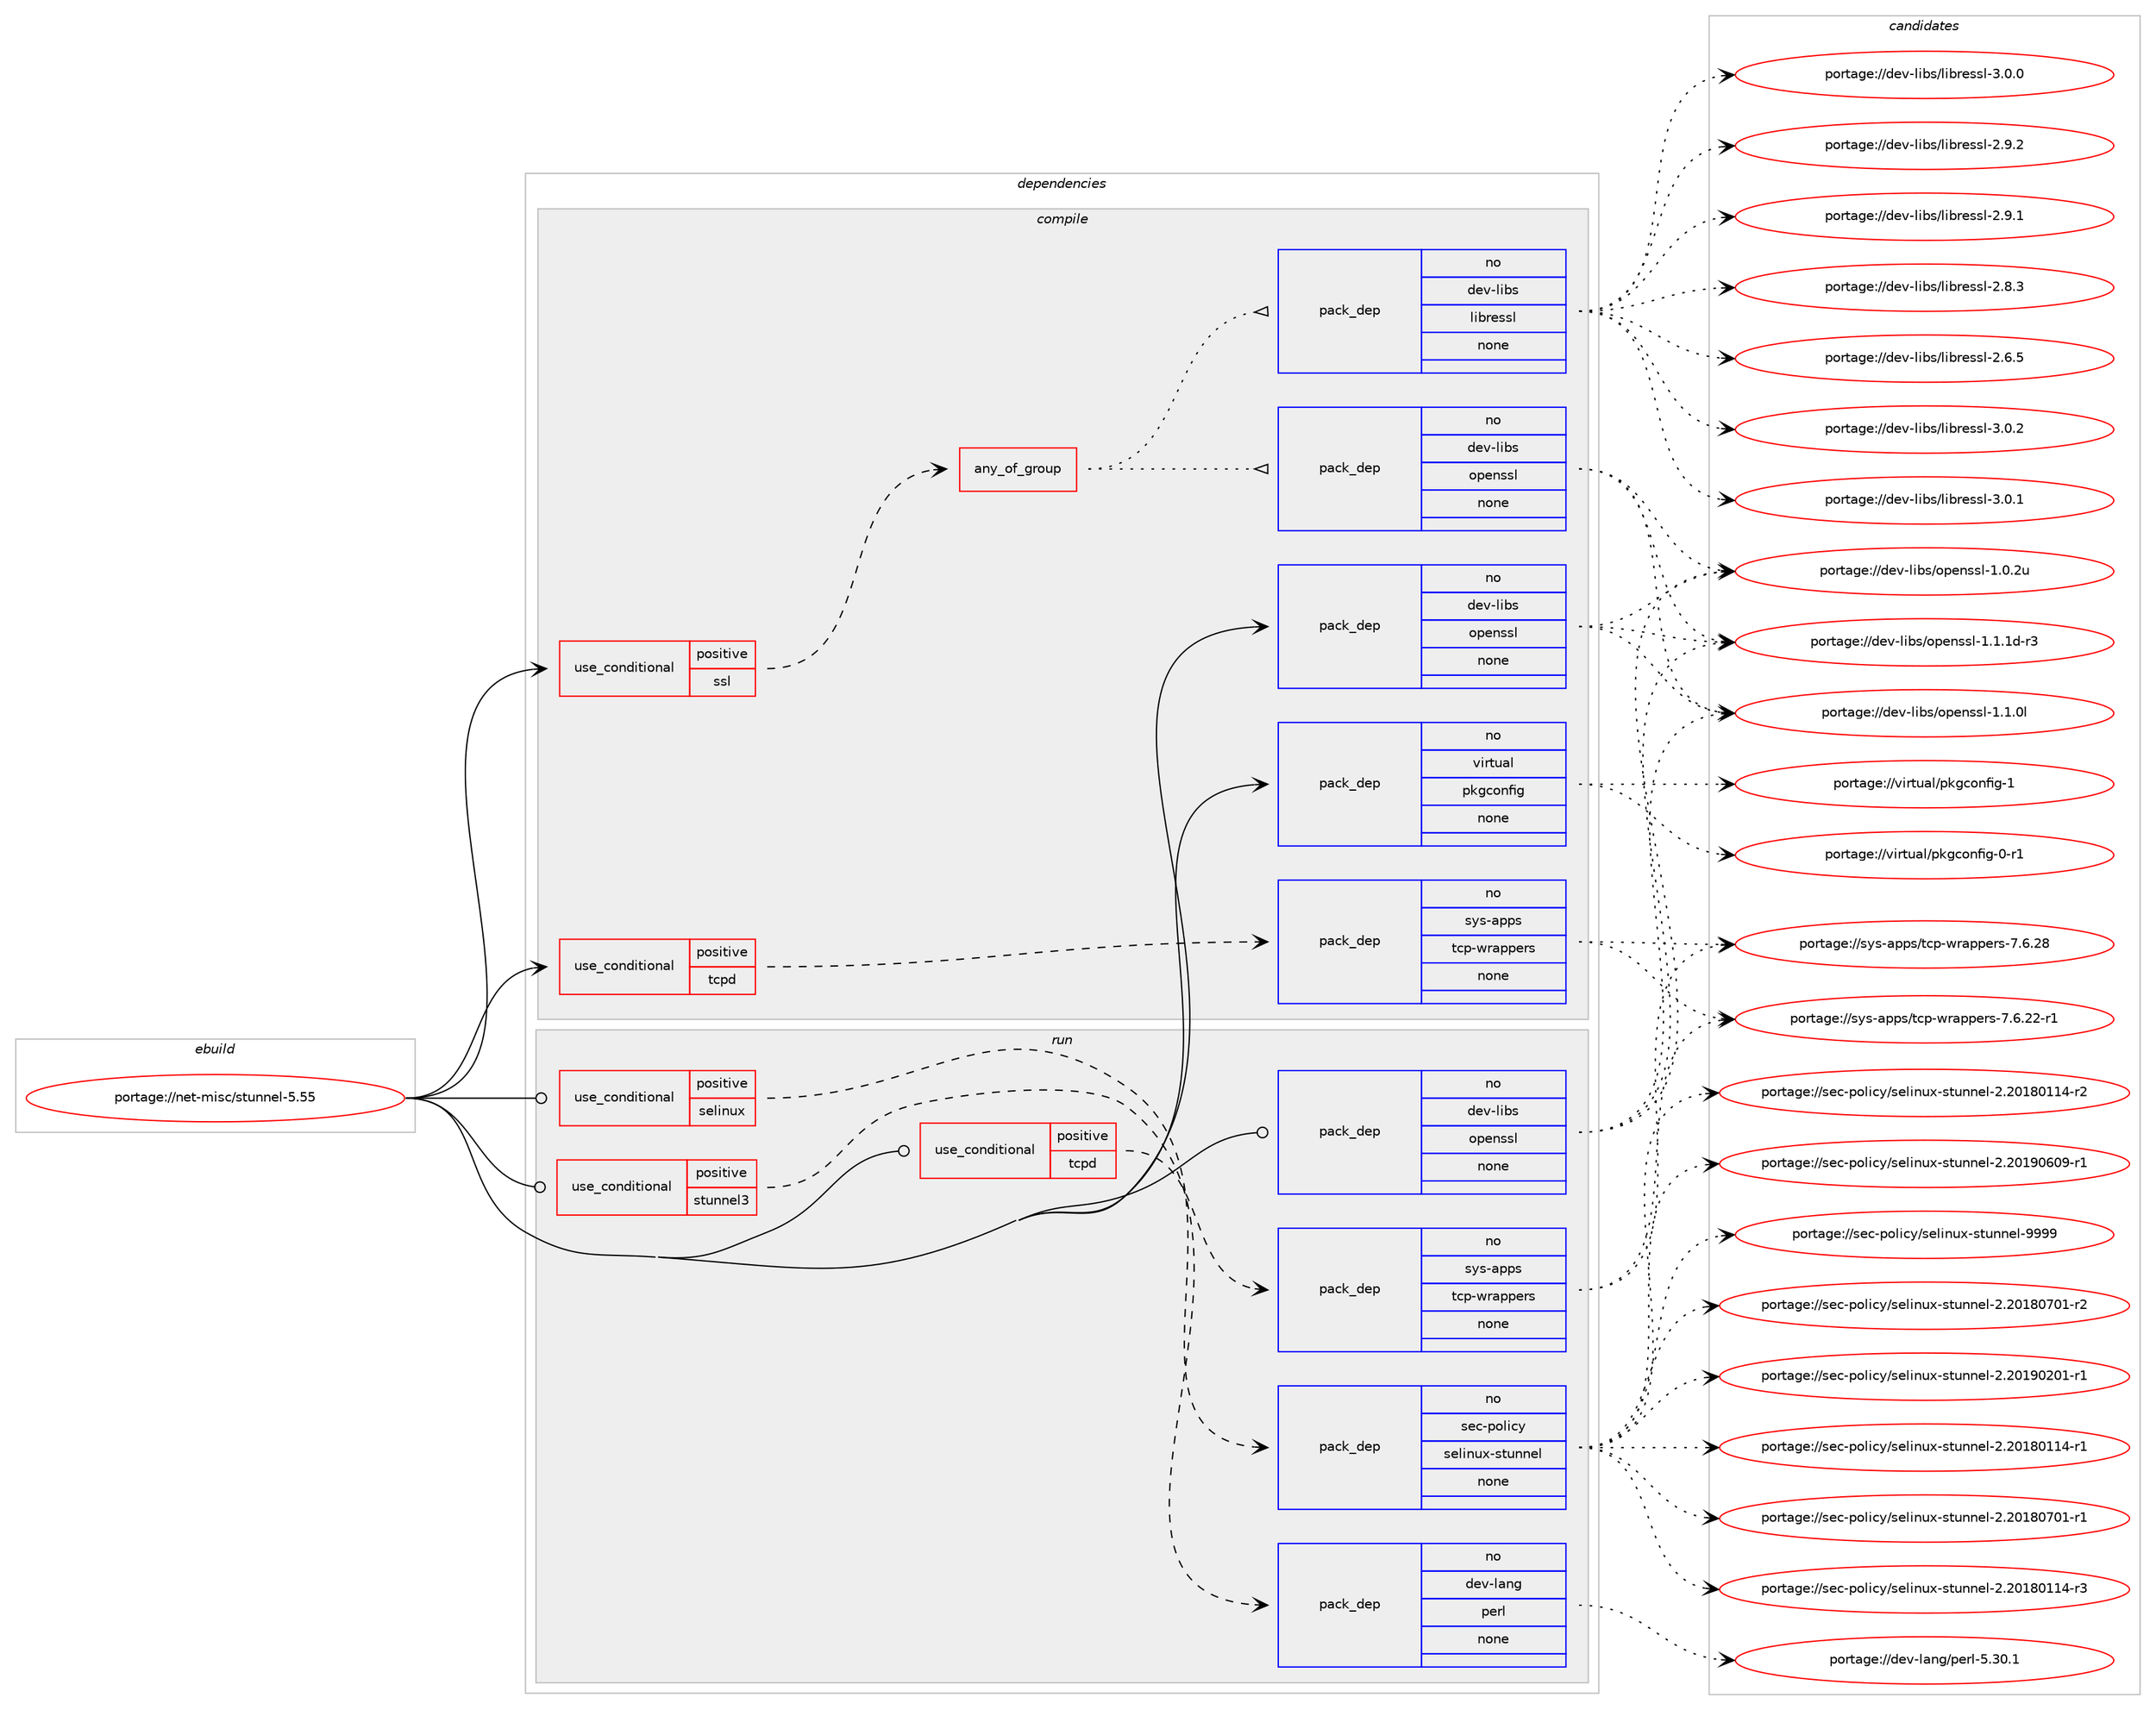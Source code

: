 digraph prolog {

# *************
# Graph options
# *************

newrank=true;
concentrate=true;
compound=true;
graph [rankdir=LR,fontname=Helvetica,fontsize=10,ranksep=1.5];#, ranksep=2.5, nodesep=0.2];
edge  [arrowhead=vee];
node  [fontname=Helvetica,fontsize=10];

# **********
# The ebuild
# **********

subgraph cluster_leftcol {
color=gray;
rank=same;
label=<<i>ebuild</i>>;
id [label="portage://net-misc/stunnel-5.55", color=red, width=4, href="../net-misc/stunnel-5.55.svg"];
}

# ****************
# The dependencies
# ****************

subgraph cluster_midcol {
color=gray;
label=<<i>dependencies</i>>;
subgraph cluster_compile {
fillcolor="#eeeeee";
style=filled;
label=<<i>compile</i>>;
subgraph cond24706 {
dependency120733 [label=<<TABLE BORDER="0" CELLBORDER="1" CELLSPACING="0" CELLPADDING="4"><TR><TD ROWSPAN="3" CELLPADDING="10">use_conditional</TD></TR><TR><TD>positive</TD></TR><TR><TD>ssl</TD></TR></TABLE>>, shape=none, color=red];
subgraph any1900 {
dependency120734 [label=<<TABLE BORDER="0" CELLBORDER="1" CELLSPACING="0" CELLPADDING="4"><TR><TD CELLPADDING="10">any_of_group</TD></TR></TABLE>>, shape=none, color=red];subgraph pack94024 {
dependency120735 [label=<<TABLE BORDER="0" CELLBORDER="1" CELLSPACING="0" CELLPADDING="4" WIDTH="220"><TR><TD ROWSPAN="6" CELLPADDING="30">pack_dep</TD></TR><TR><TD WIDTH="110">no</TD></TR><TR><TD>dev-libs</TD></TR><TR><TD>openssl</TD></TR><TR><TD>none</TD></TR><TR><TD></TD></TR></TABLE>>, shape=none, color=blue];
}
dependency120734:e -> dependency120735:w [weight=20,style="dotted",arrowhead="oinv"];
subgraph pack94025 {
dependency120736 [label=<<TABLE BORDER="0" CELLBORDER="1" CELLSPACING="0" CELLPADDING="4" WIDTH="220"><TR><TD ROWSPAN="6" CELLPADDING="30">pack_dep</TD></TR><TR><TD WIDTH="110">no</TD></TR><TR><TD>dev-libs</TD></TR><TR><TD>libressl</TD></TR><TR><TD>none</TD></TR><TR><TD></TD></TR></TABLE>>, shape=none, color=blue];
}
dependency120734:e -> dependency120736:w [weight=20,style="dotted",arrowhead="oinv"];
}
dependency120733:e -> dependency120734:w [weight=20,style="dashed",arrowhead="vee"];
}
id:e -> dependency120733:w [weight=20,style="solid",arrowhead="vee"];
subgraph cond24707 {
dependency120737 [label=<<TABLE BORDER="0" CELLBORDER="1" CELLSPACING="0" CELLPADDING="4"><TR><TD ROWSPAN="3" CELLPADDING="10">use_conditional</TD></TR><TR><TD>positive</TD></TR><TR><TD>tcpd</TD></TR></TABLE>>, shape=none, color=red];
subgraph pack94026 {
dependency120738 [label=<<TABLE BORDER="0" CELLBORDER="1" CELLSPACING="0" CELLPADDING="4" WIDTH="220"><TR><TD ROWSPAN="6" CELLPADDING="30">pack_dep</TD></TR><TR><TD WIDTH="110">no</TD></TR><TR><TD>sys-apps</TD></TR><TR><TD>tcp-wrappers</TD></TR><TR><TD>none</TD></TR><TR><TD></TD></TR></TABLE>>, shape=none, color=blue];
}
dependency120737:e -> dependency120738:w [weight=20,style="dashed",arrowhead="vee"];
}
id:e -> dependency120737:w [weight=20,style="solid",arrowhead="vee"];
subgraph pack94027 {
dependency120739 [label=<<TABLE BORDER="0" CELLBORDER="1" CELLSPACING="0" CELLPADDING="4" WIDTH="220"><TR><TD ROWSPAN="6" CELLPADDING="30">pack_dep</TD></TR><TR><TD WIDTH="110">no</TD></TR><TR><TD>dev-libs</TD></TR><TR><TD>openssl</TD></TR><TR><TD>none</TD></TR><TR><TD></TD></TR></TABLE>>, shape=none, color=blue];
}
id:e -> dependency120739:w [weight=20,style="solid",arrowhead="vee"];
subgraph pack94028 {
dependency120740 [label=<<TABLE BORDER="0" CELLBORDER="1" CELLSPACING="0" CELLPADDING="4" WIDTH="220"><TR><TD ROWSPAN="6" CELLPADDING="30">pack_dep</TD></TR><TR><TD WIDTH="110">no</TD></TR><TR><TD>virtual</TD></TR><TR><TD>pkgconfig</TD></TR><TR><TD>none</TD></TR><TR><TD></TD></TR></TABLE>>, shape=none, color=blue];
}
id:e -> dependency120740:w [weight=20,style="solid",arrowhead="vee"];
}
subgraph cluster_compileandrun {
fillcolor="#eeeeee";
style=filled;
label=<<i>compile and run</i>>;
}
subgraph cluster_run {
fillcolor="#eeeeee";
style=filled;
label=<<i>run</i>>;
subgraph cond24708 {
dependency120741 [label=<<TABLE BORDER="0" CELLBORDER="1" CELLSPACING="0" CELLPADDING="4"><TR><TD ROWSPAN="3" CELLPADDING="10">use_conditional</TD></TR><TR><TD>positive</TD></TR><TR><TD>selinux</TD></TR></TABLE>>, shape=none, color=red];
subgraph pack94029 {
dependency120742 [label=<<TABLE BORDER="0" CELLBORDER="1" CELLSPACING="0" CELLPADDING="4" WIDTH="220"><TR><TD ROWSPAN="6" CELLPADDING="30">pack_dep</TD></TR><TR><TD WIDTH="110">no</TD></TR><TR><TD>sec-policy</TD></TR><TR><TD>selinux-stunnel</TD></TR><TR><TD>none</TD></TR><TR><TD></TD></TR></TABLE>>, shape=none, color=blue];
}
dependency120741:e -> dependency120742:w [weight=20,style="dashed",arrowhead="vee"];
}
id:e -> dependency120741:w [weight=20,style="solid",arrowhead="odot"];
subgraph cond24709 {
dependency120743 [label=<<TABLE BORDER="0" CELLBORDER="1" CELLSPACING="0" CELLPADDING="4"><TR><TD ROWSPAN="3" CELLPADDING="10">use_conditional</TD></TR><TR><TD>positive</TD></TR><TR><TD>stunnel3</TD></TR></TABLE>>, shape=none, color=red];
subgraph pack94030 {
dependency120744 [label=<<TABLE BORDER="0" CELLBORDER="1" CELLSPACING="0" CELLPADDING="4" WIDTH="220"><TR><TD ROWSPAN="6" CELLPADDING="30">pack_dep</TD></TR><TR><TD WIDTH="110">no</TD></TR><TR><TD>dev-lang</TD></TR><TR><TD>perl</TD></TR><TR><TD>none</TD></TR><TR><TD></TD></TR></TABLE>>, shape=none, color=blue];
}
dependency120743:e -> dependency120744:w [weight=20,style="dashed",arrowhead="vee"];
}
id:e -> dependency120743:w [weight=20,style="solid",arrowhead="odot"];
subgraph cond24710 {
dependency120745 [label=<<TABLE BORDER="0" CELLBORDER="1" CELLSPACING="0" CELLPADDING="4"><TR><TD ROWSPAN="3" CELLPADDING="10">use_conditional</TD></TR><TR><TD>positive</TD></TR><TR><TD>tcpd</TD></TR></TABLE>>, shape=none, color=red];
subgraph pack94031 {
dependency120746 [label=<<TABLE BORDER="0" CELLBORDER="1" CELLSPACING="0" CELLPADDING="4" WIDTH="220"><TR><TD ROWSPAN="6" CELLPADDING="30">pack_dep</TD></TR><TR><TD WIDTH="110">no</TD></TR><TR><TD>sys-apps</TD></TR><TR><TD>tcp-wrappers</TD></TR><TR><TD>none</TD></TR><TR><TD></TD></TR></TABLE>>, shape=none, color=blue];
}
dependency120745:e -> dependency120746:w [weight=20,style="dashed",arrowhead="vee"];
}
id:e -> dependency120745:w [weight=20,style="solid",arrowhead="odot"];
subgraph pack94032 {
dependency120747 [label=<<TABLE BORDER="0" CELLBORDER="1" CELLSPACING="0" CELLPADDING="4" WIDTH="220"><TR><TD ROWSPAN="6" CELLPADDING="30">pack_dep</TD></TR><TR><TD WIDTH="110">no</TD></TR><TR><TD>dev-libs</TD></TR><TR><TD>openssl</TD></TR><TR><TD>none</TD></TR><TR><TD></TD></TR></TABLE>>, shape=none, color=blue];
}
id:e -> dependency120747:w [weight=20,style="solid",arrowhead="odot"];
}
}

# **************
# The candidates
# **************

subgraph cluster_choices {
rank=same;
color=gray;
label=<<i>candidates</i>>;

subgraph choice94024 {
color=black;
nodesep=1;
choice1001011184510810598115471111121011101151151084549464946491004511451 [label="portage://dev-libs/openssl-1.1.1d-r3", color=red, width=4,href="../dev-libs/openssl-1.1.1d-r3.svg"];
choice100101118451081059811547111112101110115115108454946494648108 [label="portage://dev-libs/openssl-1.1.0l", color=red, width=4,href="../dev-libs/openssl-1.1.0l.svg"];
choice100101118451081059811547111112101110115115108454946484650117 [label="portage://dev-libs/openssl-1.0.2u", color=red, width=4,href="../dev-libs/openssl-1.0.2u.svg"];
dependency120735:e -> choice1001011184510810598115471111121011101151151084549464946491004511451:w [style=dotted,weight="100"];
dependency120735:e -> choice100101118451081059811547111112101110115115108454946494648108:w [style=dotted,weight="100"];
dependency120735:e -> choice100101118451081059811547111112101110115115108454946484650117:w [style=dotted,weight="100"];
}
subgraph choice94025 {
color=black;
nodesep=1;
choice10010111845108105981154710810598114101115115108455146484650 [label="portage://dev-libs/libressl-3.0.2", color=red, width=4,href="../dev-libs/libressl-3.0.2.svg"];
choice10010111845108105981154710810598114101115115108455146484649 [label="portage://dev-libs/libressl-3.0.1", color=red, width=4,href="../dev-libs/libressl-3.0.1.svg"];
choice10010111845108105981154710810598114101115115108455146484648 [label="portage://dev-libs/libressl-3.0.0", color=red, width=4,href="../dev-libs/libressl-3.0.0.svg"];
choice10010111845108105981154710810598114101115115108455046574650 [label="portage://dev-libs/libressl-2.9.2", color=red, width=4,href="../dev-libs/libressl-2.9.2.svg"];
choice10010111845108105981154710810598114101115115108455046574649 [label="portage://dev-libs/libressl-2.9.1", color=red, width=4,href="../dev-libs/libressl-2.9.1.svg"];
choice10010111845108105981154710810598114101115115108455046564651 [label="portage://dev-libs/libressl-2.8.3", color=red, width=4,href="../dev-libs/libressl-2.8.3.svg"];
choice10010111845108105981154710810598114101115115108455046544653 [label="portage://dev-libs/libressl-2.6.5", color=red, width=4,href="../dev-libs/libressl-2.6.5.svg"];
dependency120736:e -> choice10010111845108105981154710810598114101115115108455146484650:w [style=dotted,weight="100"];
dependency120736:e -> choice10010111845108105981154710810598114101115115108455146484649:w [style=dotted,weight="100"];
dependency120736:e -> choice10010111845108105981154710810598114101115115108455146484648:w [style=dotted,weight="100"];
dependency120736:e -> choice10010111845108105981154710810598114101115115108455046574650:w [style=dotted,weight="100"];
dependency120736:e -> choice10010111845108105981154710810598114101115115108455046574649:w [style=dotted,weight="100"];
dependency120736:e -> choice10010111845108105981154710810598114101115115108455046564651:w [style=dotted,weight="100"];
dependency120736:e -> choice10010111845108105981154710810598114101115115108455046544653:w [style=dotted,weight="100"];
}
subgraph choice94026 {
color=black;
nodesep=1;
choice11512111545971121121154711699112451191149711211210111411545554654465056 [label="portage://sys-apps/tcp-wrappers-7.6.28", color=red, width=4,href="../sys-apps/tcp-wrappers-7.6.28.svg"];
choice115121115459711211211547116991124511911497112112101114115455546544650504511449 [label="portage://sys-apps/tcp-wrappers-7.6.22-r1", color=red, width=4,href="../sys-apps/tcp-wrappers-7.6.22-r1.svg"];
dependency120738:e -> choice11512111545971121121154711699112451191149711211210111411545554654465056:w [style=dotted,weight="100"];
dependency120738:e -> choice115121115459711211211547116991124511911497112112101114115455546544650504511449:w [style=dotted,weight="100"];
}
subgraph choice94027 {
color=black;
nodesep=1;
choice1001011184510810598115471111121011101151151084549464946491004511451 [label="portage://dev-libs/openssl-1.1.1d-r3", color=red, width=4,href="../dev-libs/openssl-1.1.1d-r3.svg"];
choice100101118451081059811547111112101110115115108454946494648108 [label="portage://dev-libs/openssl-1.1.0l", color=red, width=4,href="../dev-libs/openssl-1.1.0l.svg"];
choice100101118451081059811547111112101110115115108454946484650117 [label="portage://dev-libs/openssl-1.0.2u", color=red, width=4,href="../dev-libs/openssl-1.0.2u.svg"];
dependency120739:e -> choice1001011184510810598115471111121011101151151084549464946491004511451:w [style=dotted,weight="100"];
dependency120739:e -> choice100101118451081059811547111112101110115115108454946494648108:w [style=dotted,weight="100"];
dependency120739:e -> choice100101118451081059811547111112101110115115108454946484650117:w [style=dotted,weight="100"];
}
subgraph choice94028 {
color=black;
nodesep=1;
choice1181051141161179710847112107103991111101021051034549 [label="portage://virtual/pkgconfig-1", color=red, width=4,href="../virtual/pkgconfig-1.svg"];
choice11810511411611797108471121071039911111010210510345484511449 [label="portage://virtual/pkgconfig-0-r1", color=red, width=4,href="../virtual/pkgconfig-0-r1.svg"];
dependency120740:e -> choice1181051141161179710847112107103991111101021051034549:w [style=dotted,weight="100"];
dependency120740:e -> choice11810511411611797108471121071039911111010210510345484511449:w [style=dotted,weight="100"];
}
subgraph choice94029 {
color=black;
nodesep=1;
choice11510199451121111081059912147115101108105110117120451151161171101101011084557575757 [label="portage://sec-policy/selinux-stunnel-9999", color=red, width=4,href="../sec-policy/selinux-stunnel-9999.svg"];
choice115101994511211110810599121471151011081051101171204511511611711011010110845504650484957485448574511449 [label="portage://sec-policy/selinux-stunnel-2.20190609-r1", color=red, width=4,href="../sec-policy/selinux-stunnel-2.20190609-r1.svg"];
choice115101994511211110810599121471151011081051101171204511511611711011010110845504650484957485048494511449 [label="portage://sec-policy/selinux-stunnel-2.20190201-r1", color=red, width=4,href="../sec-policy/selinux-stunnel-2.20190201-r1.svg"];
choice115101994511211110810599121471151011081051101171204511511611711011010110845504650484956485548494511450 [label="portage://sec-policy/selinux-stunnel-2.20180701-r2", color=red, width=4,href="../sec-policy/selinux-stunnel-2.20180701-r2.svg"];
choice115101994511211110810599121471151011081051101171204511511611711011010110845504650484956485548494511449 [label="portage://sec-policy/selinux-stunnel-2.20180701-r1", color=red, width=4,href="../sec-policy/selinux-stunnel-2.20180701-r1.svg"];
choice115101994511211110810599121471151011081051101171204511511611711011010110845504650484956484949524511451 [label="portage://sec-policy/selinux-stunnel-2.20180114-r3", color=red, width=4,href="../sec-policy/selinux-stunnel-2.20180114-r3.svg"];
choice115101994511211110810599121471151011081051101171204511511611711011010110845504650484956484949524511450 [label="portage://sec-policy/selinux-stunnel-2.20180114-r2", color=red, width=4,href="../sec-policy/selinux-stunnel-2.20180114-r2.svg"];
choice115101994511211110810599121471151011081051101171204511511611711011010110845504650484956484949524511449 [label="portage://sec-policy/selinux-stunnel-2.20180114-r1", color=red, width=4,href="../sec-policy/selinux-stunnel-2.20180114-r1.svg"];
dependency120742:e -> choice11510199451121111081059912147115101108105110117120451151161171101101011084557575757:w [style=dotted,weight="100"];
dependency120742:e -> choice115101994511211110810599121471151011081051101171204511511611711011010110845504650484957485448574511449:w [style=dotted,weight="100"];
dependency120742:e -> choice115101994511211110810599121471151011081051101171204511511611711011010110845504650484957485048494511449:w [style=dotted,weight="100"];
dependency120742:e -> choice115101994511211110810599121471151011081051101171204511511611711011010110845504650484956485548494511450:w [style=dotted,weight="100"];
dependency120742:e -> choice115101994511211110810599121471151011081051101171204511511611711011010110845504650484956485548494511449:w [style=dotted,weight="100"];
dependency120742:e -> choice115101994511211110810599121471151011081051101171204511511611711011010110845504650484956484949524511451:w [style=dotted,weight="100"];
dependency120742:e -> choice115101994511211110810599121471151011081051101171204511511611711011010110845504650484956484949524511450:w [style=dotted,weight="100"];
dependency120742:e -> choice115101994511211110810599121471151011081051101171204511511611711011010110845504650484956484949524511449:w [style=dotted,weight="100"];
}
subgraph choice94030 {
color=black;
nodesep=1;
choice10010111845108971101034711210111410845534651484649 [label="portage://dev-lang/perl-5.30.1", color=red, width=4,href="../dev-lang/perl-5.30.1.svg"];
dependency120744:e -> choice10010111845108971101034711210111410845534651484649:w [style=dotted,weight="100"];
}
subgraph choice94031 {
color=black;
nodesep=1;
choice11512111545971121121154711699112451191149711211210111411545554654465056 [label="portage://sys-apps/tcp-wrappers-7.6.28", color=red, width=4,href="../sys-apps/tcp-wrappers-7.6.28.svg"];
choice115121115459711211211547116991124511911497112112101114115455546544650504511449 [label="portage://sys-apps/tcp-wrappers-7.6.22-r1", color=red, width=4,href="../sys-apps/tcp-wrappers-7.6.22-r1.svg"];
dependency120746:e -> choice11512111545971121121154711699112451191149711211210111411545554654465056:w [style=dotted,weight="100"];
dependency120746:e -> choice115121115459711211211547116991124511911497112112101114115455546544650504511449:w [style=dotted,weight="100"];
}
subgraph choice94032 {
color=black;
nodesep=1;
choice1001011184510810598115471111121011101151151084549464946491004511451 [label="portage://dev-libs/openssl-1.1.1d-r3", color=red, width=4,href="../dev-libs/openssl-1.1.1d-r3.svg"];
choice100101118451081059811547111112101110115115108454946494648108 [label="portage://dev-libs/openssl-1.1.0l", color=red, width=4,href="../dev-libs/openssl-1.1.0l.svg"];
choice100101118451081059811547111112101110115115108454946484650117 [label="portage://dev-libs/openssl-1.0.2u", color=red, width=4,href="../dev-libs/openssl-1.0.2u.svg"];
dependency120747:e -> choice1001011184510810598115471111121011101151151084549464946491004511451:w [style=dotted,weight="100"];
dependency120747:e -> choice100101118451081059811547111112101110115115108454946494648108:w [style=dotted,weight="100"];
dependency120747:e -> choice100101118451081059811547111112101110115115108454946484650117:w [style=dotted,weight="100"];
}
}

}
